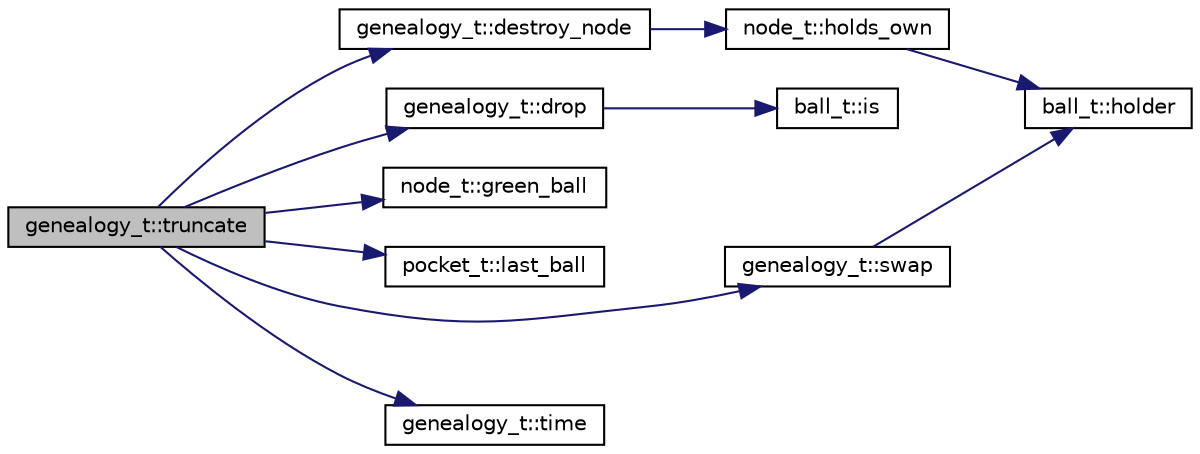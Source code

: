 digraph "genealogy_t::truncate"
{
 // LATEX_PDF_SIZE
  edge [fontname="Helvetica",fontsize="10",labelfontname="Helvetica",labelfontsize="10"];
  node [fontname="Helvetica",fontsize="10",shape=record];
  rankdir="LR";
  Node1 [label="genealogy_t::truncate",height=0.2,width=0.4,color="black", fillcolor="grey75", style="filled", fontcolor="black",tooltip=" "];
  Node1 -> Node2 [color="midnightblue",fontsize="10",style="solid",fontname="Helvetica"];
  Node2 [label="genealogy_t::destroy_node",height=0.2,width=0.4,color="black", fillcolor="white", style="filled",URL="$classgenealogy__t.html#a6ef638f5c3d05891190c84f400148341",tooltip=" "];
  Node2 -> Node3 [color="midnightblue",fontsize="10",style="solid",fontname="Helvetica"];
  Node3 [label="node_t::holds_own",height=0.2,width=0.4,color="black", fillcolor="white", style="filled",URL="$classnode__t.html#af2f3244314d00462007ba1853d60f3c6",tooltip=" "];
  Node3 -> Node4 [color="midnightblue",fontsize="10",style="solid",fontname="Helvetica"];
  Node4 [label="ball_t::holder",height=0.2,width=0.4,color="black", fillcolor="white", style="filled",URL="$classball__t.html#a84b2949440ac7d1fcd8127076e082928",tooltip="in whose pocket do I lie?"];
  Node1 -> Node5 [color="midnightblue",fontsize="10",style="solid",fontname="Helvetica"];
  Node5 [label="genealogy_t::drop",height=0.2,width=0.4,color="black", fillcolor="white", style="filled",URL="$classgenealogy__t.html#a3361748a682ff55e4c16f826fd0cb67b",tooltip="drop the node holding black ball a."];
  Node5 -> Node6 [color="midnightblue",fontsize="10",style="solid",fontname="Helvetica"];
  Node6 [label="ball_t::is",height=0.2,width=0.4,color="black", fillcolor="white", style="filled",URL="$classball__t.html#a8a9297a7f3f8874f86462d34dede1d5f",tooltip=" "];
  Node1 -> Node7 [color="midnightblue",fontsize="10",style="solid",fontname="Helvetica"];
  Node7 [label="node_t::green_ball",height=0.2,width=0.4,color="black", fillcolor="white", style="filled",URL="$classnode__t.html#ab10430fd8addd5852699c30a23729880",tooltip="pointer to my green ball"];
  Node1 -> Node8 [color="midnightblue",fontsize="10",style="solid",fontname="Helvetica"];
  Node8 [label="pocket_t::last_ball",height=0.2,width=0.4,color="black", fillcolor="white", style="filled",URL="$classpocket__t.html#a946cef04d564142f0e900b96a0d64dda",tooltip="retrieve the last ball"];
  Node1 -> Node9 [color="midnightblue",fontsize="10",style="solid",fontname="Helvetica"];
  Node9 [label="genealogy_t::swap",height=0.2,width=0.4,color="black", fillcolor="white", style="filled",URL="$classgenealogy__t.html#a013b76878ca9297f0055be07e40a0bcd",tooltip="swap balls a and b, wherever they lie"];
  Node9 -> Node4 [color="midnightblue",fontsize="10",style="solid",fontname="Helvetica"];
  Node1 -> Node10 [color="midnightblue",fontsize="10",style="solid",fontname="Helvetica"];
  Node10 [label="genealogy_t::time",height=0.2,width=0.4,color="black", fillcolor="white", style="filled",URL="$classgenealogy__t.html#a4e52880b04a66502530ccf7c9b3cd634",tooltip="view/set current time."];
}
